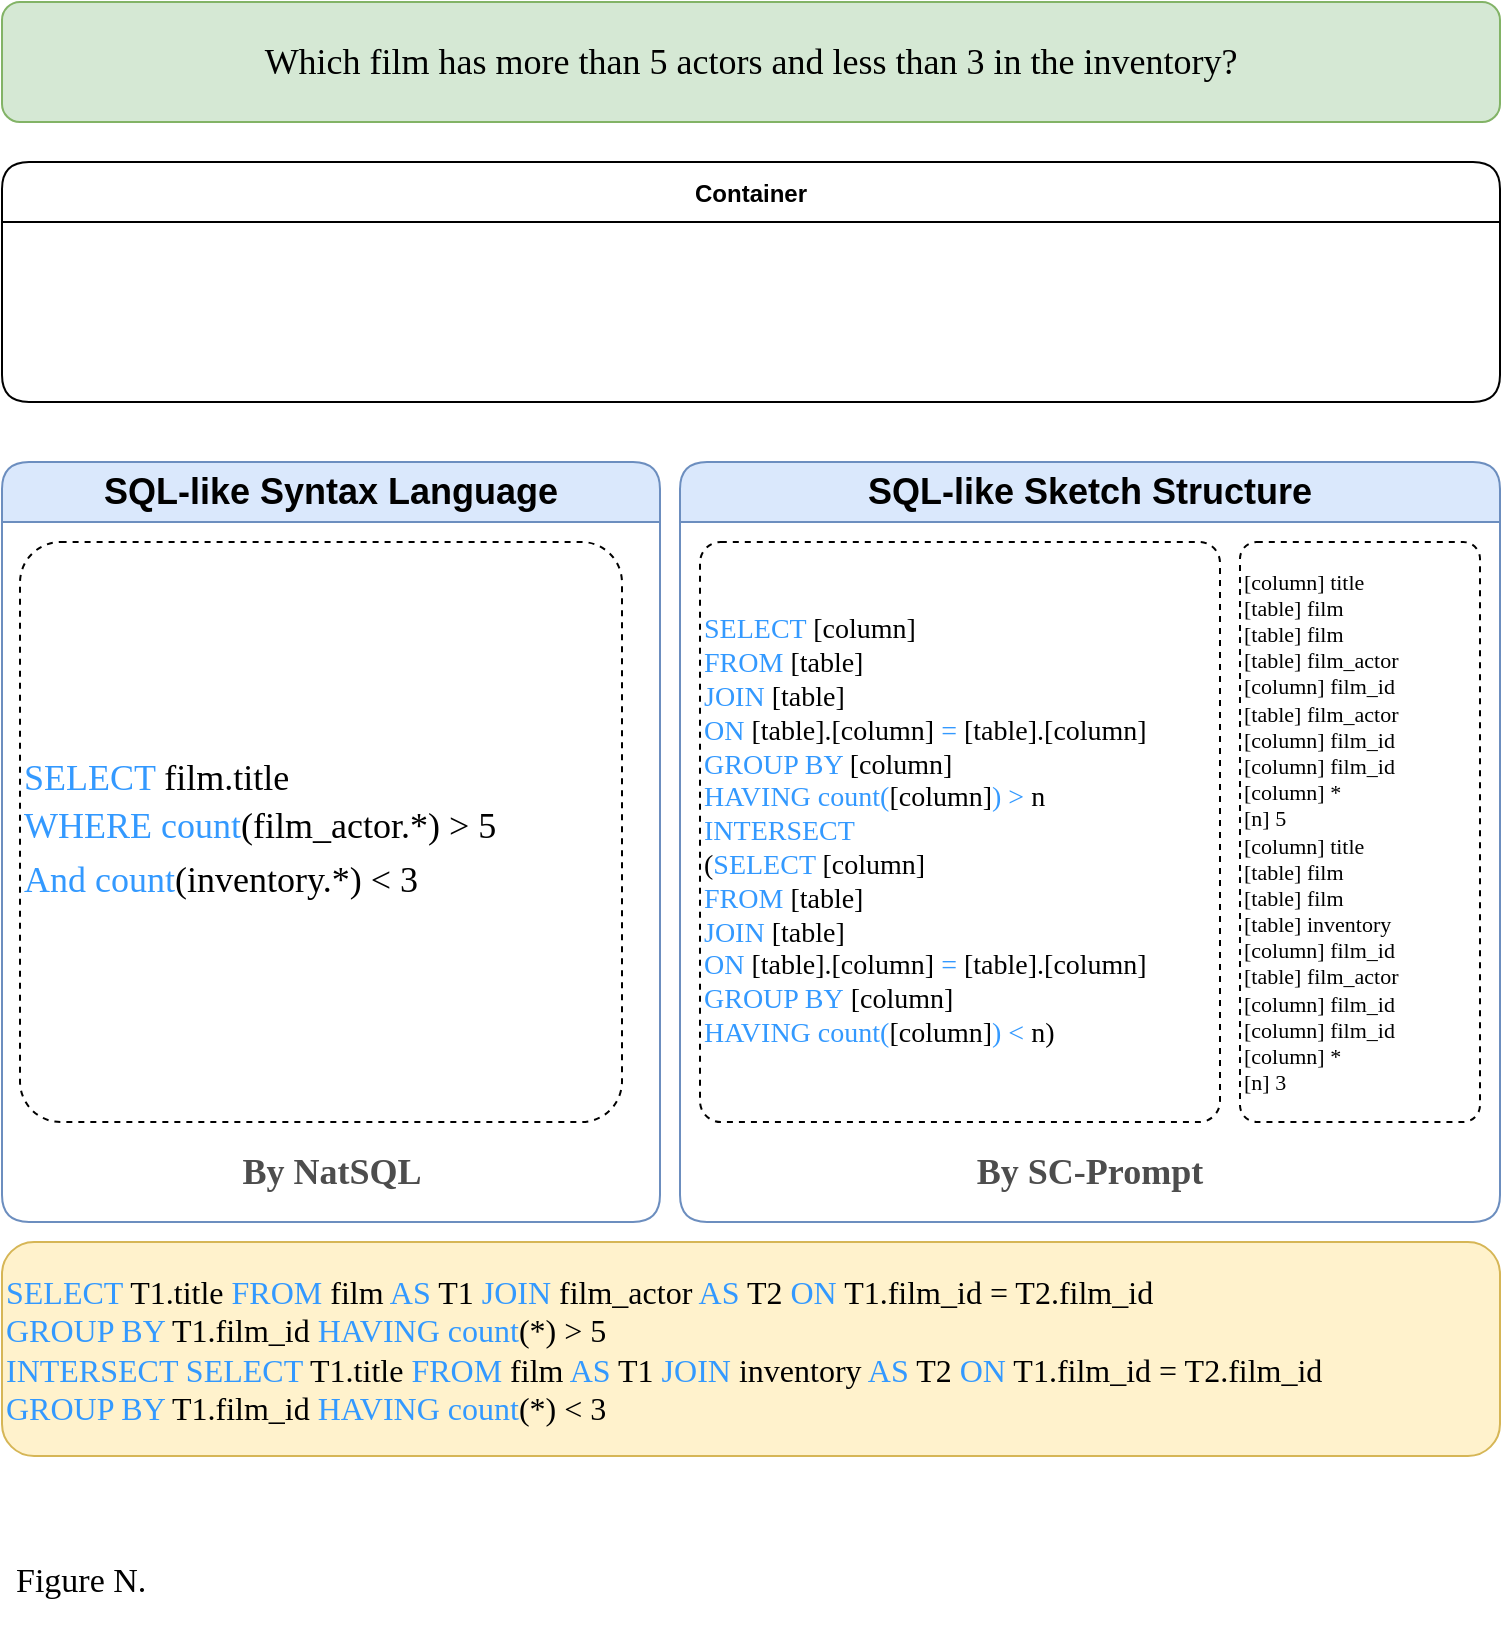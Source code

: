 <mxfile version="24.6.3" type="github">
  <diagram id="R2lEEEUBdFMjLlhIrx00" name="Page-1">
    <mxGraphModel dx="3700" dy="1065" grid="1" gridSize="10" guides="1" tooltips="1" connect="1" arrows="1" fold="1" page="1" pageScale="1" pageWidth="850" pageHeight="1100" math="0" shadow="0" extFonts="Permanent Marker^https://fonts.googleapis.com/css?family=Permanent+Marker">
      <root>
        <mxCell id="0" />
        <mxCell id="1" parent="0" />
        <mxCell id="QX0yu2BB7dJz-mTAqyrR-1" value="&lt;div class=&quot;page&quot; title=&quot;Page 2&quot; style=&quot;caret-color: rgb(0, 0, 0); color: rgb(0, 0, 0); text-align: start; font-size: 18px;&quot;&gt;&lt;div style=&quot;font-size: 18px;&quot; class=&quot;layoutArea&quot;&gt;&lt;div style=&quot;font-size: 18px;&quot; class=&quot;column&quot;&gt;&lt;p style=&quot;font-size: 18px;&quot;&gt;&lt;span style=&quot;font-size: 18px;&quot;&gt;Which film has more than 5 actors and less than 3 in the inventory?&lt;/span&gt;&lt;/p&gt;&lt;/div&gt;&lt;/div&gt;&lt;/div&gt;" style="rounded=1;whiteSpace=wrap;html=1;fillColor=#d5e8d4;strokeColor=#82b366;fontFamily=Comic Sans MS;fontSize=18;" parent="1" vertex="1">
          <mxGeometry x="-1239" y="130" width="749" height="60" as="geometry" />
        </mxCell>
        <UserObject label="&lt;font color=&quot;#3399ff&quot; style=&quot;font-size: 16px;&quot;&gt;SELECT &lt;/font&gt;T1.title &lt;font color=&quot;#3399ff&quot; style=&quot;font-size: 16px;&quot;&gt;FROM &lt;/font&gt;film &lt;font color=&quot;#3399ff&quot; style=&quot;font-size: 16px;&quot;&gt;AS &lt;/font&gt;T1 &lt;font color=&quot;#3399ff&quot; style=&quot;font-size: 16px;&quot;&gt;JOIN &lt;/font&gt;film_actor &lt;font color=&quot;#3399ff&quot; style=&quot;font-size: 16px;&quot;&gt;AS &lt;/font&gt;T2 &lt;font color=&quot;#3399ff&quot; style=&quot;font-size: 16px;&quot;&gt;ON &lt;/font&gt;T1.film_id = T2.film_id&amp;nbsp;&lt;div style=&quot;font-size: 16px;&quot;&gt;&lt;font color=&quot;#3399ff&quot; style=&quot;font-size: 16px;&quot;&gt;GROUP BY&lt;/font&gt; T1.film_id &lt;font color=&quot;#3399ff&quot; style=&quot;font-size: 16px;&quot;&gt;HAVING count&lt;/font&gt;(*) &amp;gt; 5&amp;nbsp;&lt;/div&gt;&lt;div style=&quot;font-size: 16px;&quot;&gt;&lt;font color=&quot;#3399ff&quot; style=&quot;font-size: 16px;&quot;&gt;INTERSECT SELECT&lt;/font&gt; T1.title &lt;font color=&quot;#3399ff&quot; style=&quot;font-size: 16px;&quot;&gt;FROM &lt;/font&gt;film &lt;font color=&quot;#3399ff&quot; style=&quot;font-size: 16px;&quot;&gt;AS &lt;/font&gt;T1 &lt;font color=&quot;#3399ff&quot; style=&quot;font-size: 16px;&quot;&gt;JOIN &lt;/font&gt;inventory &lt;font color=&quot;#3399ff&quot; style=&quot;font-size: 16px;&quot;&gt;AS &lt;/font&gt;T2 &lt;font color=&quot;#3399ff&quot; style=&quot;font-size: 16px;&quot;&gt;ON &lt;/font&gt;T1.film_id = T2.film_id&amp;nbsp;&lt;/div&gt;&lt;div style=&quot;font-size: 16px;&quot;&gt;&lt;font color=&quot;#3399ff&quot; style=&quot;font-size: 16px;&quot;&gt;GROUP BY &lt;/font&gt;T1.film_id &lt;font color=&quot;#3399ff&quot; style=&quot;font-size: 16px;&quot;&gt;HAVING count&lt;/font&gt;(*) &amp;lt; 3&lt;/div&gt;" link="&#xa;&lt;div style=&quot;font-size: 16px;&quot;&gt;&lt;font color=&quot;#3399ff&quot;&gt;SELECT &lt;/font&gt;T1.title &lt;font color=&quot;#3399ff&quot;&gt;FROM &lt;/font&gt;film &lt;font color=&quot;#3399ff&quot;&gt;AS &lt;/font&gt;T1 &lt;font color=&quot;#3399ff&quot;&gt;JOIN &lt;/font&gt;film_actor &lt;font color=&quot;#3399ff&quot;&gt;AS &lt;/font&gt;T2 &lt;font color=&quot;#3399ff&quot;&gt;ON &lt;/font&gt;T1.film_id = T2.film_id&amp;nbsp;&lt;/div&gt;&lt;div style=&quot;font-size: 16px;&quot;&gt;&lt;font color=&quot;#3399ff&quot;&gt;GROUP BY&lt;/font&gt; T1.film_id &lt;font color=&quot;#3399ff&quot;&gt;HAVING count&lt;/font&gt;(*) &amp;gt; 5&amp;nbsp;&lt;/div&gt;&lt;div style=&quot;font-size: 16px;&quot;&gt;&lt;font color=&quot;#3399ff&quot;&gt;INTERSECT SELECT&lt;/font&gt; T1.title &lt;font color=&quot;#3399ff&quot;&gt;FROM &lt;/font&gt;film &lt;font color=&quot;#3399ff&quot;&gt;AS &lt;/font&gt;T1 &lt;font color=&quot;#3399ff&quot;&gt;JOIN &lt;/font&gt;inventory &lt;font color=&quot;#3399ff&quot;&gt;AS &lt;/font&gt;T2 &lt;font color=&quot;#3399ff&quot;&gt;ON &lt;/font&gt;T1.film_id = T2.film_id&amp;nbsp;&lt;/div&gt;&lt;div style=&quot;font-size: 16px;&quot;&gt;&lt;font color=&quot;#3399ff&quot;&gt;GROUP BY &lt;/font&gt;T1.film_id &lt;font color=&quot;#3399ff&quot;&gt;HAVING count&lt;/font&gt;(*) &amp;lt; 3&lt;/div&gt;&#xa;&#xa;" id="QX0yu2BB7dJz-mTAqyrR-7">
          <mxCell style="rounded=1;whiteSpace=wrap;html=1;fillColor=#fff2cc;strokeColor=#d6b656;fontFamily=Comic Sans MS;fontSize=16;align=left;labelPosition=center;verticalLabelPosition=middle;verticalAlign=middle;" parent="1" vertex="1">
            <mxGeometry x="-1239" y="750" width="749" height="107" as="geometry" />
          </mxCell>
        </UserObject>
        <mxCell id="QX0yu2BB7dJz-mTAqyrR-16" value="SQL-like Syntax Language" style="swimlane;whiteSpace=wrap;html=1;fillColor=#dae8fc;strokeColor=#6c8ebf;rounded=1;startSize=30;fontSize=18;strokeWidth=1;" parent="1" vertex="1">
          <mxGeometry x="-1239" y="360" width="329" height="380" as="geometry" />
        </mxCell>
        <mxCell id="6qC9jWtNrOMXbiLZG_nK-1" value="&lt;font style=&quot;font-size: 18px;&quot;&gt;&lt;font style=&quot;font-size: 18px;&quot; color=&quot;#3399ff&quot;&gt;SELECT&lt;/font&gt;&lt;font style=&quot;font-size: 18px;&quot; color=&quot;#99ccff&quot;&gt; &lt;/font&gt;film.title&amp;nbsp;&lt;/font&gt;&lt;div style=&quot;font-size: 18px; line-height: 150%;&quot;&gt;&lt;font style=&quot;font-size: 18px;&quot;&gt;&lt;font style=&quot;font-size: 18px;&quot; color=&quot;#3399ff&quot;&gt;&lt;span style=&quot;font-size: 18px;&quot;&gt;WHERE count&lt;/span&gt;&lt;/font&gt;&lt;span style=&quot;font-size: 18px;&quot;&gt;(&lt;/span&gt;film_actor.*&lt;span style=&quot;font-size: 18px;&quot;&gt;) &amp;gt;&amp;nbsp;&lt;/span&gt;5&lt;/font&gt;&lt;/div&gt;&lt;div style=&quot;font-size: 18px; line-height: 150%;&quot;&gt;&lt;font style=&quot;font-size: 18px;&quot;&gt;&lt;font style=&quot;font-size: 18px;&quot; color=&quot;#3399ff&quot;&gt;&lt;span style=&quot;font-size: 18px;&quot;&gt;And count&lt;/span&gt;&lt;/font&gt;&lt;span style=&quot;font-size: 18px;&quot;&gt;(&lt;/span&gt;inventory.*&lt;span style=&quot;font-size: 18px;&quot;&gt;) &amp;lt;&amp;nbsp;&lt;/span&gt;3&lt;/font&gt;&lt;/div&gt;" style="rounded=1;whiteSpace=wrap;html=1;dashed=1;arcSize=7;align=left;fontFamily=Comic Sans MS;" vertex="1" parent="QX0yu2BB7dJz-mTAqyrR-16">
          <mxGeometry x="9" y="40" width="301" height="290" as="geometry" />
        </mxCell>
        <mxCell id="6qC9jWtNrOMXbiLZG_nK-2" value="By NatSQL" style="text;html=1;align=center;verticalAlign=middle;whiteSpace=wrap;rounded=0;fontSize=18;fontStyle=1;fontFamily=Times New Roman;fontColor=#4D4D4D;" vertex="1" parent="QX0yu2BB7dJz-mTAqyrR-16">
          <mxGeometry x="4.5" y="340" width="320" height="30" as="geometry" />
        </mxCell>
        <mxCell id="QX0yu2BB7dJz-mTAqyrR-17" value="SQL-like Sketch Structure" style="swimlane;whiteSpace=wrap;html=1;fillColor=#dae8fc;strokeColor=#6c8ebf;rounded=1;startSize=30;fontSize=18;strokeWidth=1;" parent="1" vertex="1">
          <mxGeometry x="-900" y="360" width="410" height="380" as="geometry" />
        </mxCell>
        <mxCell id="DOB1stPc7QMKQ5hxNXqe-1" value="&lt;div style=&quot;font-size: 14px;&quot;&gt;&lt;font color=&quot;#3399ff&quot;&gt;SELECT &lt;/font&gt;[column]&lt;br&gt;&lt;/div&gt;&lt;div style=&quot;font-size: 14px;&quot;&gt;&lt;font color=&quot;#3399ff&quot;&gt;FROM &lt;/font&gt;[table] &lt;br&gt;&lt;/div&gt;&lt;div style=&quot;font-size: 14px;&quot;&gt;&lt;font color=&quot;#3399ff&quot;&gt;JOIN &lt;/font&gt;[table]&lt;br&gt;&lt;/div&gt;&lt;div style=&quot;font-size: 14px;&quot;&gt;&lt;font color=&quot;#3399ff&quot;&gt;ON &lt;/font&gt;&lt;font color=&quot;#3399ff&quot;&gt;&lt;/font&gt;[table].[column] &lt;font color=&quot;#3399ff&quot;&gt;= &lt;/font&gt;&lt;font color=&quot;#3399ff&quot;&gt;&lt;/font&gt;[table].[column]&lt;/div&gt;&lt;div style=&quot;font-size: 14px;&quot;&gt;&lt;font color=&quot;#3399ff&quot;&gt;GROUP BY &lt;/font&gt;[column]&lt;/div&gt;&lt;div style=&quot;font-size: 14px;&quot;&gt;&lt;font color=&quot;#3399ff&quot;&gt;HAVING count(&lt;/font&gt;[column]&lt;font color=&quot;#3399ff&quot;&gt;) &amp;gt; &lt;/font&gt;n &lt;/div&gt;&lt;div style=&quot;font-size: 14px;&quot;&gt;&lt;font color=&quot;#3399ff&quot;&gt;INTERSECT&lt;/font&gt;&lt;/div&gt;&lt;div style=&quot;font-size: 14px;&quot;&gt;(&lt;font color=&quot;#3399ff&quot;&gt;SELECT &lt;/font&gt;[column]&lt;/div&gt;&lt;div style=&quot;font-size: 14px;&quot;&gt;&lt;font color=&quot;#3399ff&quot;&gt;FROM &lt;/font&gt;[table]&lt;/div&gt;&lt;div style=&quot;font-size: 14px;&quot;&gt;&lt;font color=&quot;#3399ff&quot;&gt;JOIN &lt;/font&gt;[table]&lt;/div&gt;&lt;div style=&quot;font-size: 14px;&quot;&gt;&lt;font color=&quot;#3399ff&quot;&gt;ON &lt;/font&gt;[table].[column] &lt;font color=&quot;#3399ff&quot;&gt;= &lt;/font&gt;&lt;font color=&quot;#3399ff&quot;&gt;&lt;/font&gt;[table].[column]&lt;/div&gt;&lt;div style=&quot;font-size: 14px;&quot;&gt;&lt;font color=&quot;#3399ff&quot;&gt;GROUP BY&lt;/font&gt;&amp;nbsp;[column]&lt;/div&gt;&lt;div style=&quot;font-size: 14px;&quot;&gt;&lt;font color=&quot;#3399ff&quot;&gt;HAVING&lt;/font&gt; &lt;font color=&quot;#3399ff&quot;&gt;count(&lt;/font&gt;[column]&lt;font color=&quot;#3399ff&quot;&gt;) &amp;lt; &lt;/font&gt;n)&lt;br style=&quot;font-size: 14px;&quot;&gt;&lt;/div&gt;" style="rounded=1;whiteSpace=wrap;html=1;dashed=1;arcSize=4;align=left;fontFamily=Comic Sans MS;" parent="QX0yu2BB7dJz-mTAqyrR-17" vertex="1">
          <mxGeometry x="10" y="40" width="260" height="290" as="geometry" />
        </mxCell>
        <mxCell id="DOB1stPc7QMKQ5hxNXqe-2" value="&lt;div style=&quot;font-size: 11px;&quot;&gt;[column] title &lt;font color=&quot;#3399ff&quot; style=&quot;font-size: 11px;&quot;&gt;&lt;/font&gt;&lt;/div&gt;&lt;div style=&quot;font-size: 11px;&quot;&gt;[table] film&lt;/div&gt;&lt;div style=&quot;font-size: 11px;&quot;&gt;[table] film&lt;/div&gt;&lt;div style=&quot;font-size: 11px;&quot;&gt;[table] film_actor&lt;br&gt;&lt;/div&gt;&lt;div style=&quot;font-size: 11px;&quot;&gt;[column] film_id&amp;nbsp; &lt;/div&gt;&lt;div style=&quot;font-size: 11px;&quot;&gt;[table] film_actor&lt;/div&gt;&lt;div style=&quot;font-size: 11px;&quot;&gt;[column] film_id&lt;/div&gt;&lt;div style=&quot;font-size: 11px;&quot;&gt;[column] film_id&lt;/div&gt;&lt;div style=&quot;font-size: 11px;&quot;&gt;[column] *&lt;/div&gt;&lt;div style=&quot;font-size: 11px;&quot;&gt;[n] 5&lt;br style=&quot;font-size: 11px;&quot;&gt;&lt;/div&gt;&lt;div style=&quot;font-size: 11px;&quot;&gt;[column] title &lt;font color=&quot;#3399ff&quot; style=&quot;font-size: 11px;&quot;&gt;&lt;/font&gt;&lt;/div&gt;&lt;div style=&quot;font-size: 11px;&quot;&gt;[table] film&lt;/div&gt;&lt;div style=&quot;font-size: 11px;&quot;&gt;[table] film&lt;/div&gt;&lt;div style=&quot;font-size: 11px;&quot;&gt;[table] inventory&lt;/div&gt;&lt;div style=&quot;font-size: 11px;&quot;&gt;[column] film_id&amp;nbsp; &lt;/div&gt;&lt;div style=&quot;font-size: 11px;&quot;&gt;[table] film_actor&lt;/div&gt;&lt;div style=&quot;font-size: 11px;&quot;&gt;[column] film_id&lt;/div&gt;&lt;div style=&quot;font-size: 11px;&quot;&gt;[column] film_id&lt;/div&gt;&lt;div style=&quot;font-size: 11px;&quot;&gt;[column] *&lt;/div&gt;[n] 3" style="rounded=1;whiteSpace=wrap;html=1;dashed=1;arcSize=7;align=left;fontFamily=Comic Sans MS;fontSize=11;" parent="QX0yu2BB7dJz-mTAqyrR-17" vertex="1">
          <mxGeometry x="280" y="40" width="120" height="290" as="geometry" />
        </mxCell>
        <mxCell id="6qC9jWtNrOMXbiLZG_nK-3" value="By SC-Prompt" style="text;html=1;align=center;verticalAlign=middle;whiteSpace=wrap;rounded=0;fontSize=18;fontStyle=1;fontFamily=Times New Roman;fontColor=#4D4D4D;" vertex="1" parent="QX0yu2BB7dJz-mTAqyrR-17">
          <mxGeometry x="10" y="340" width="390" height="30" as="geometry" />
        </mxCell>
        <mxCell id="6qC9jWtNrOMXbiLZG_nK-8" value="Container" style="swimlane;startSize=30;rounded=1;" vertex="1" parent="1">
          <mxGeometry x="-1239" y="210" width="749" height="120" as="geometry" />
        </mxCell>
        <mxCell id="6qC9jWtNrOMXbiLZG_nK-9" value="Figure N. " style="text;html=1;align=left;verticalAlign=middle;whiteSpace=wrap;rounded=0;fontFamily=Times New Roman;fontSize=17;" vertex="1" parent="1">
          <mxGeometry x="-1234" y="890" width="724" height="60" as="geometry" />
        </mxCell>
      </root>
    </mxGraphModel>
  </diagram>
</mxfile>
